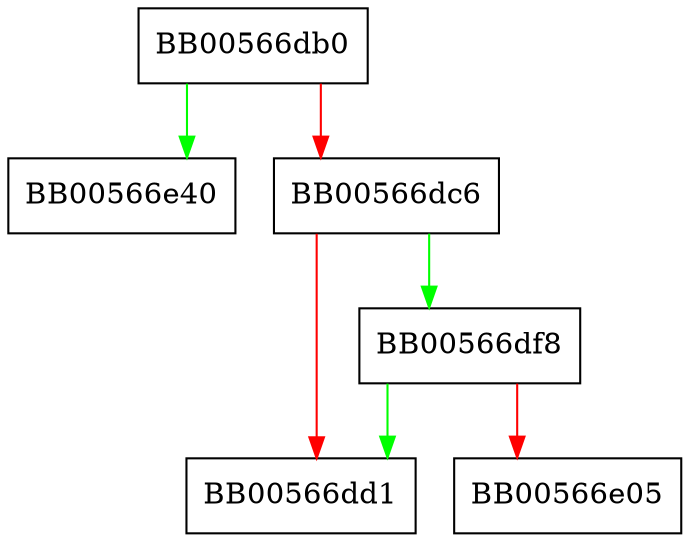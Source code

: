 digraph CMS_stream {
  node [shape="box"];
  graph [splines=ortho];
  BB00566db0 -> BB00566e40 [color="green"];
  BB00566db0 -> BB00566dc6 [color="red"];
  BB00566dc6 -> BB00566df8 [color="green"];
  BB00566dc6 -> BB00566dd1 [color="red"];
  BB00566df8 -> BB00566dd1 [color="green"];
  BB00566df8 -> BB00566e05 [color="red"];
}